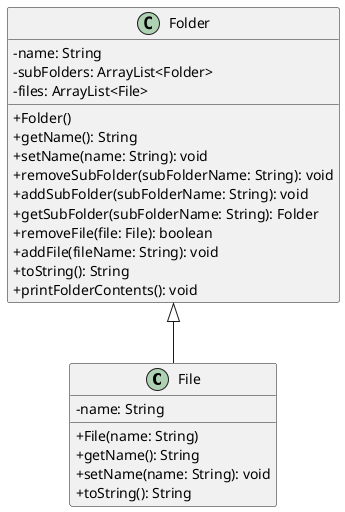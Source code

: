 @startuml

skinparam classAttributeIconSize 0
class File{
-name: String
+File(name: String)
+getName(): String
+setName(name: String): void
+toString(): String
}

class Folder{
-name: String
-subFolders: ArrayList<Folder>
-files: ArrayList<File>

+Folder()
+getName(): String
+setName(name: String): void
+removeSubFolder(subFolderName: String): void
+addSubFolder(subFolderName: String): void
+getSubFolder(subFolderName: String): Folder
+removeFile(file: File): boolean
+addFile(fileName: String): void
+toString(): String
+printFolderContents(): void
}

Folder <|-- File

@enduml